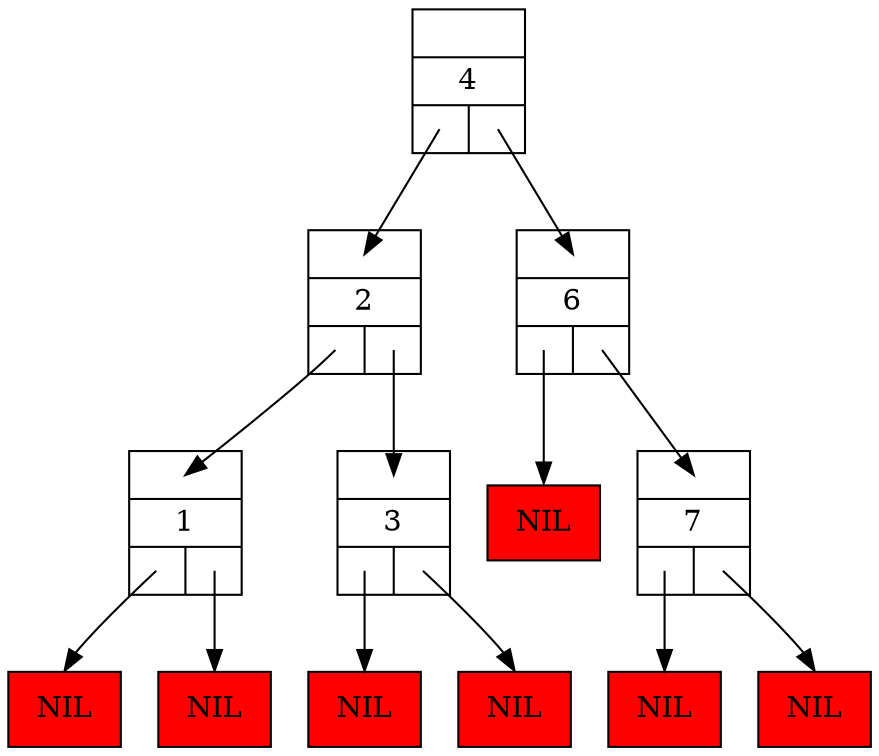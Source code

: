 digraph RedBlackTree {
  graph[ranksep=0.5];
  node[shape=record];

	n1 [label="{{<parent>}|1|{<left>|<right>}}"];
	lnil1 [style=filled, fillcolor=red, label="NIL"];
	n1:left:c -> lnil1:n [headclip=false, tailclip=false]
	rnil1 [style=filled, fillcolor=red, label="NIL"];
	n1:right:c -> rnil1:n [headclip=false, tailclip=false]
	n2 [label="{{<parent>}|2|{<left>|<right>}}"];
	n2:left:c -> n1:parent:c [headclip=false, tailclip=false]
	n2:right:c -> n3:parent:c [headclip=false, tailclip=false]
	n3 [label="{{<parent>}|3|{<left>|<right>}}"];
	lnil3 [style=filled, fillcolor=red, label="NIL"];
	n3:left:c -> lnil3:n [headclip=false, tailclip=false]
	rnil3 [style=filled, fillcolor=red, label="NIL"];
	n3:right:c -> rnil3:n [headclip=false, tailclip=false]
	n4 [label="{{<parent>}|4|{<left>|<right>}}"];
	n4:left:c -> n2:parent:c [headclip=false, tailclip=false]
	n4:right:c -> n6:parent:c [headclip=false, tailclip=false]
	n6 [label="{{<parent>}|6|{<left>|<right>}}"];
	lnil6 [style=filled, fillcolor=red, label="NIL"];
	n6:left:c -> lnil6:n [headclip=false, tailclip=false]
	n6:right:c -> n7:parent:c [headclip=false, tailclip=false]
	n7 [label="{{<parent>}|7|{<left>|<right>}}"];
	lnil7 [style=filled, fillcolor=red, label="NIL"];
	n7:left:c -> lnil7:n [headclip=false, tailclip=false]
	rnil7 [style=filled, fillcolor=red, label="NIL"];
	n7:right:c -> rnil7:n [headclip=false, tailclip=false]

}
